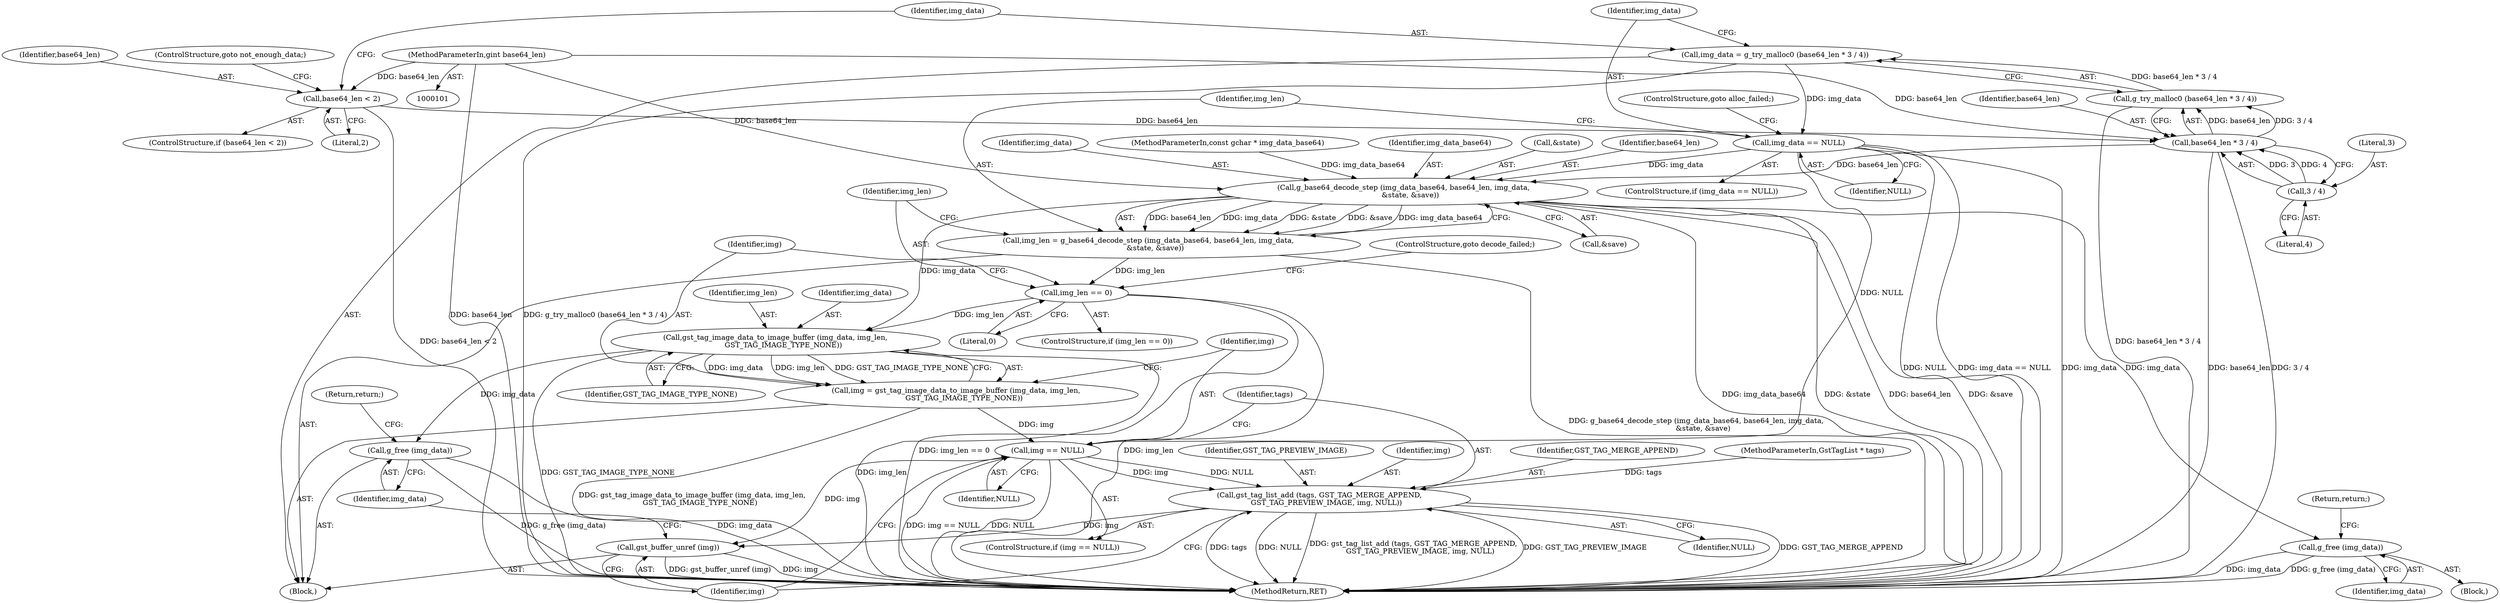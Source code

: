 digraph "1_gstreamer_566583e87147f774e7fc4c78b5f7e61d427e40a9@API" {
"1000122" [label="(Call,img_data = g_try_malloc0 (base64_len * 3 / 4))"];
"1000124" [label="(Call,g_try_malloc0 (base64_len * 3 / 4))"];
"1000125" [label="(Call,base64_len * 3 / 4)"];
"1000118" [label="(Call,base64_len < 2)"];
"1000104" [label="(MethodParameterIn,gint base64_len)"];
"1000127" [label="(Call,3 / 4)"];
"1000131" [label="(Call,img_data == NULL)"];
"1000137" [label="(Call,g_base64_decode_step (img_data_base64, base64_len, img_data,\n      &state, &save))"];
"1000135" [label="(Call,img_len = g_base64_decode_step (img_data_base64, base64_len, img_data,\n      &state, &save))"];
"1000146" [label="(Call,img_len == 0)"];
"1000152" [label="(Call,gst_tag_image_data_to_image_buffer (img_data, img_len,\n       GST_TAG_IMAGE_TYPE_NONE))"];
"1000150" [label="(Call,img = gst_tag_image_data_to_image_buffer (img_data, img_len,\n       GST_TAG_IMAGE_TYPE_NONE))"];
"1000157" [label="(Call,img == NULL)"];
"1000160" [label="(Call,gst_tag_list_add (tags, GST_TAG_MERGE_APPEND,\n      GST_TAG_PREVIEW_IMAGE, img, NULL))"];
"1000166" [label="(Call,gst_buffer_unref (img))"];
"1000168" [label="(Call,g_free (img_data))"];
"1000186" [label="(Call,g_free (img_data))"];
"1000151" [label="(Identifier,img)"];
"1000122" [label="(Call,img_data = g_try_malloc0 (base64_len * 3 / 4))"];
"1000150" [label="(Call,img = gst_tag_image_data_to_image_buffer (img_data, img_len,\n       GST_TAG_IMAGE_TYPE_NONE))"];
"1000117" [label="(ControlStructure,if (base64_len < 2))"];
"1000155" [label="(Identifier,GST_TAG_IMAGE_TYPE_NONE)"];
"1000143" [label="(Call,&save)"];
"1000186" [label="(Call,g_free (img_data))"];
"1000154" [label="(Identifier,img_len)"];
"1000141" [label="(Call,&state)"];
"1000162" [label="(Identifier,GST_TAG_MERGE_APPEND)"];
"1000161" [label="(Identifier,tags)"];
"1000118" [label="(Call,base64_len < 2)"];
"1000105" [label="(Block,)"];
"1000128" [label="(Literal,3)"];
"1000119" [label="(Identifier,base64_len)"];
"1000160" [label="(Call,gst_tag_list_add (tags, GST_TAG_MERGE_APPEND,\n      GST_TAG_PREVIEW_IMAGE, img, NULL))"];
"1000169" [label="(Identifier,img_data)"];
"1000159" [label="(Identifier,NULL)"];
"1000136" [label="(Identifier,img_len)"];
"1000133" [label="(Identifier,NULL)"];
"1000166" [label="(Call,gst_buffer_unref (img))"];
"1000121" [label="(ControlStructure,goto not_enough_data;)"];
"1000139" [label="(Identifier,base64_len)"];
"1000183" [label="(Block,)"];
"1000140" [label="(Identifier,img_data)"];
"1000131" [label="(Call,img_data == NULL)"];
"1000120" [label="(Literal,2)"];
"1000134" [label="(ControlStructure,goto alloc_failed;)"];
"1000153" [label="(Identifier,img_data)"];
"1000130" [label="(ControlStructure,if (img_data == NULL))"];
"1000103" [label="(MethodParameterIn,const gchar * img_data_base64)"];
"1000102" [label="(MethodParameterIn,GstTagList * tags)"];
"1000135" [label="(Call,img_len = g_base64_decode_step (img_data_base64, base64_len, img_data,\n      &state, &save))"];
"1000165" [label="(Identifier,NULL)"];
"1000137" [label="(Call,g_base64_decode_step (img_data_base64, base64_len, img_data,\n      &state, &save))"];
"1000125" [label="(Call,base64_len * 3 / 4)"];
"1000157" [label="(Call,img == NULL)"];
"1000156" [label="(ControlStructure,if (img == NULL))"];
"1000167" [label="(Identifier,img)"];
"1000104" [label="(MethodParameterIn,gint base64_len)"];
"1000147" [label="(Identifier,img_len)"];
"1000138" [label="(Identifier,img_data_base64)"];
"1000152" [label="(Call,gst_tag_image_data_to_image_buffer (img_data, img_len,\n       GST_TAG_IMAGE_TYPE_NONE))"];
"1000145" [label="(ControlStructure,if (img_len == 0))"];
"1000126" [label="(Identifier,base64_len)"];
"1000170" [label="(Return,return;)"];
"1000123" [label="(Identifier,img_data)"];
"1000196" [label="(MethodReturn,RET)"];
"1000149" [label="(ControlStructure,goto decode_failed;)"];
"1000124" [label="(Call,g_try_malloc0 (base64_len * 3 / 4))"];
"1000158" [label="(Identifier,img)"];
"1000187" [label="(Identifier,img_data)"];
"1000127" [label="(Call,3 / 4)"];
"1000129" [label="(Literal,4)"];
"1000168" [label="(Call,g_free (img_data))"];
"1000146" [label="(Call,img_len == 0)"];
"1000188" [label="(Return,return;)"];
"1000148" [label="(Literal,0)"];
"1000163" [label="(Identifier,GST_TAG_PREVIEW_IMAGE)"];
"1000132" [label="(Identifier,img_data)"];
"1000164" [label="(Identifier,img)"];
"1000122" -> "1000105"  [label="AST: "];
"1000122" -> "1000124"  [label="CFG: "];
"1000123" -> "1000122"  [label="AST: "];
"1000124" -> "1000122"  [label="AST: "];
"1000132" -> "1000122"  [label="CFG: "];
"1000122" -> "1000196"  [label="DDG: g_try_malloc0 (base64_len * 3 / 4)"];
"1000124" -> "1000122"  [label="DDG: base64_len * 3 / 4"];
"1000122" -> "1000131"  [label="DDG: img_data"];
"1000124" -> "1000125"  [label="CFG: "];
"1000125" -> "1000124"  [label="AST: "];
"1000124" -> "1000196"  [label="DDG: base64_len * 3 / 4"];
"1000125" -> "1000124"  [label="DDG: base64_len"];
"1000125" -> "1000124"  [label="DDG: 3 / 4"];
"1000125" -> "1000127"  [label="CFG: "];
"1000126" -> "1000125"  [label="AST: "];
"1000127" -> "1000125"  [label="AST: "];
"1000125" -> "1000196"  [label="DDG: 3 / 4"];
"1000125" -> "1000196"  [label="DDG: base64_len"];
"1000118" -> "1000125"  [label="DDG: base64_len"];
"1000104" -> "1000125"  [label="DDG: base64_len"];
"1000127" -> "1000125"  [label="DDG: 3"];
"1000127" -> "1000125"  [label="DDG: 4"];
"1000125" -> "1000137"  [label="DDG: base64_len"];
"1000118" -> "1000117"  [label="AST: "];
"1000118" -> "1000120"  [label="CFG: "];
"1000119" -> "1000118"  [label="AST: "];
"1000120" -> "1000118"  [label="AST: "];
"1000121" -> "1000118"  [label="CFG: "];
"1000123" -> "1000118"  [label="CFG: "];
"1000118" -> "1000196"  [label="DDG: base64_len < 2"];
"1000104" -> "1000118"  [label="DDG: base64_len"];
"1000104" -> "1000101"  [label="AST: "];
"1000104" -> "1000196"  [label="DDG: base64_len"];
"1000104" -> "1000137"  [label="DDG: base64_len"];
"1000127" -> "1000129"  [label="CFG: "];
"1000128" -> "1000127"  [label="AST: "];
"1000129" -> "1000127"  [label="AST: "];
"1000131" -> "1000130"  [label="AST: "];
"1000131" -> "1000133"  [label="CFG: "];
"1000132" -> "1000131"  [label="AST: "];
"1000133" -> "1000131"  [label="AST: "];
"1000134" -> "1000131"  [label="CFG: "];
"1000136" -> "1000131"  [label="CFG: "];
"1000131" -> "1000196"  [label="DDG: img_data"];
"1000131" -> "1000196"  [label="DDG: NULL"];
"1000131" -> "1000196"  [label="DDG: img_data == NULL"];
"1000131" -> "1000137"  [label="DDG: img_data"];
"1000131" -> "1000157"  [label="DDG: NULL"];
"1000137" -> "1000135"  [label="AST: "];
"1000137" -> "1000143"  [label="CFG: "];
"1000138" -> "1000137"  [label="AST: "];
"1000139" -> "1000137"  [label="AST: "];
"1000140" -> "1000137"  [label="AST: "];
"1000141" -> "1000137"  [label="AST: "];
"1000143" -> "1000137"  [label="AST: "];
"1000135" -> "1000137"  [label="CFG: "];
"1000137" -> "1000196"  [label="DDG: img_data_base64"];
"1000137" -> "1000196"  [label="DDG: &state"];
"1000137" -> "1000196"  [label="DDG: base64_len"];
"1000137" -> "1000196"  [label="DDG: &save"];
"1000137" -> "1000135"  [label="DDG: base64_len"];
"1000137" -> "1000135"  [label="DDG: img_data"];
"1000137" -> "1000135"  [label="DDG: &state"];
"1000137" -> "1000135"  [label="DDG: &save"];
"1000137" -> "1000135"  [label="DDG: img_data_base64"];
"1000103" -> "1000137"  [label="DDG: img_data_base64"];
"1000137" -> "1000152"  [label="DDG: img_data"];
"1000137" -> "1000186"  [label="DDG: img_data"];
"1000135" -> "1000105"  [label="AST: "];
"1000136" -> "1000135"  [label="AST: "];
"1000147" -> "1000135"  [label="CFG: "];
"1000135" -> "1000196"  [label="DDG: g_base64_decode_step (img_data_base64, base64_len, img_data,\n      &state, &save)"];
"1000135" -> "1000146"  [label="DDG: img_len"];
"1000146" -> "1000145"  [label="AST: "];
"1000146" -> "1000148"  [label="CFG: "];
"1000147" -> "1000146"  [label="AST: "];
"1000148" -> "1000146"  [label="AST: "];
"1000149" -> "1000146"  [label="CFG: "];
"1000151" -> "1000146"  [label="CFG: "];
"1000146" -> "1000196"  [label="DDG: img_len == 0"];
"1000146" -> "1000196"  [label="DDG: img_len"];
"1000146" -> "1000152"  [label="DDG: img_len"];
"1000152" -> "1000150"  [label="AST: "];
"1000152" -> "1000155"  [label="CFG: "];
"1000153" -> "1000152"  [label="AST: "];
"1000154" -> "1000152"  [label="AST: "];
"1000155" -> "1000152"  [label="AST: "];
"1000150" -> "1000152"  [label="CFG: "];
"1000152" -> "1000196"  [label="DDG: img_len"];
"1000152" -> "1000196"  [label="DDG: GST_TAG_IMAGE_TYPE_NONE"];
"1000152" -> "1000150"  [label="DDG: img_data"];
"1000152" -> "1000150"  [label="DDG: img_len"];
"1000152" -> "1000150"  [label="DDG: GST_TAG_IMAGE_TYPE_NONE"];
"1000152" -> "1000168"  [label="DDG: img_data"];
"1000150" -> "1000105"  [label="AST: "];
"1000151" -> "1000150"  [label="AST: "];
"1000158" -> "1000150"  [label="CFG: "];
"1000150" -> "1000196"  [label="DDG: gst_tag_image_data_to_image_buffer (img_data, img_len,\n       GST_TAG_IMAGE_TYPE_NONE)"];
"1000150" -> "1000157"  [label="DDG: img"];
"1000157" -> "1000156"  [label="AST: "];
"1000157" -> "1000159"  [label="CFG: "];
"1000158" -> "1000157"  [label="AST: "];
"1000159" -> "1000157"  [label="AST: "];
"1000161" -> "1000157"  [label="CFG: "];
"1000167" -> "1000157"  [label="CFG: "];
"1000157" -> "1000196"  [label="DDG: NULL"];
"1000157" -> "1000196"  [label="DDG: img == NULL"];
"1000157" -> "1000160"  [label="DDG: img"];
"1000157" -> "1000160"  [label="DDG: NULL"];
"1000157" -> "1000166"  [label="DDG: img"];
"1000160" -> "1000156"  [label="AST: "];
"1000160" -> "1000165"  [label="CFG: "];
"1000161" -> "1000160"  [label="AST: "];
"1000162" -> "1000160"  [label="AST: "];
"1000163" -> "1000160"  [label="AST: "];
"1000164" -> "1000160"  [label="AST: "];
"1000165" -> "1000160"  [label="AST: "];
"1000167" -> "1000160"  [label="CFG: "];
"1000160" -> "1000196"  [label="DDG: gst_tag_list_add (tags, GST_TAG_MERGE_APPEND,\n      GST_TAG_PREVIEW_IMAGE, img, NULL)"];
"1000160" -> "1000196"  [label="DDG: GST_TAG_PREVIEW_IMAGE"];
"1000160" -> "1000196"  [label="DDG: GST_TAG_MERGE_APPEND"];
"1000160" -> "1000196"  [label="DDG: tags"];
"1000160" -> "1000196"  [label="DDG: NULL"];
"1000102" -> "1000160"  [label="DDG: tags"];
"1000160" -> "1000166"  [label="DDG: img"];
"1000166" -> "1000105"  [label="AST: "];
"1000166" -> "1000167"  [label="CFG: "];
"1000167" -> "1000166"  [label="AST: "];
"1000169" -> "1000166"  [label="CFG: "];
"1000166" -> "1000196"  [label="DDG: gst_buffer_unref (img)"];
"1000166" -> "1000196"  [label="DDG: img"];
"1000168" -> "1000105"  [label="AST: "];
"1000168" -> "1000169"  [label="CFG: "];
"1000169" -> "1000168"  [label="AST: "];
"1000170" -> "1000168"  [label="CFG: "];
"1000168" -> "1000196"  [label="DDG: img_data"];
"1000168" -> "1000196"  [label="DDG: g_free (img_data)"];
"1000186" -> "1000183"  [label="AST: "];
"1000186" -> "1000187"  [label="CFG: "];
"1000187" -> "1000186"  [label="AST: "];
"1000188" -> "1000186"  [label="CFG: "];
"1000186" -> "1000196"  [label="DDG: img_data"];
"1000186" -> "1000196"  [label="DDG: g_free (img_data)"];
}

